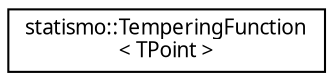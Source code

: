 digraph "Graphical Class Hierarchy"
{
  edge [fontname="FreeSans.ttf",fontsize="10",labelfontname="FreeSans.ttf",labelfontsize="10"];
  node [fontname="FreeSans.ttf",fontsize="10",shape=record];
  rankdir="LR";
  Node1 [label="statismo::TemperingFunction\l\< TPoint \>",height=0.2,width=0.4,color="black", fillcolor="white", style="filled",URL="$classstatismo_1_1TemperingFunction.html"];
}
